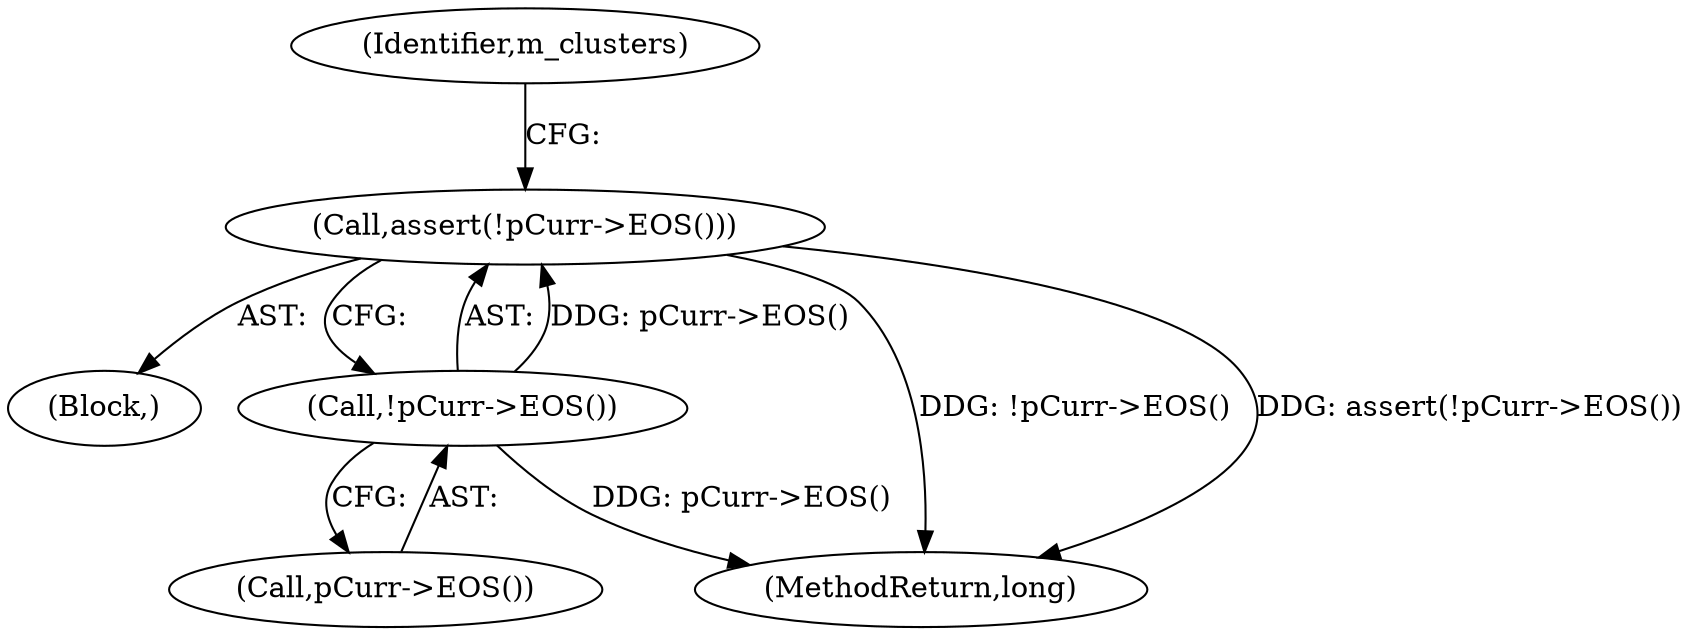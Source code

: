 digraph "1_Android_04839626ed859623901ebd3a5fd483982186b59d_190@API" {
"1000125" [label="(Call,assert(!pCurr->EOS()))"];
"1000126" [label="(Call,!pCurr->EOS())"];
"1000125" [label="(Call,assert(!pCurr->EOS()))"];
"1000122" [label="(Block,)"];
"1000127" [label="(Call,pCurr->EOS())"];
"1000436" [label="(MethodReturn,long)"];
"1000129" [label="(Identifier,m_clusters)"];
"1000126" [label="(Call,!pCurr->EOS())"];
"1000125" -> "1000122"  [label="AST: "];
"1000125" -> "1000126"  [label="CFG: "];
"1000126" -> "1000125"  [label="AST: "];
"1000129" -> "1000125"  [label="CFG: "];
"1000125" -> "1000436"  [label="DDG: !pCurr->EOS()"];
"1000125" -> "1000436"  [label="DDG: assert(!pCurr->EOS())"];
"1000126" -> "1000125"  [label="DDG: pCurr->EOS()"];
"1000126" -> "1000127"  [label="CFG: "];
"1000127" -> "1000126"  [label="AST: "];
"1000126" -> "1000436"  [label="DDG: pCurr->EOS()"];
}
